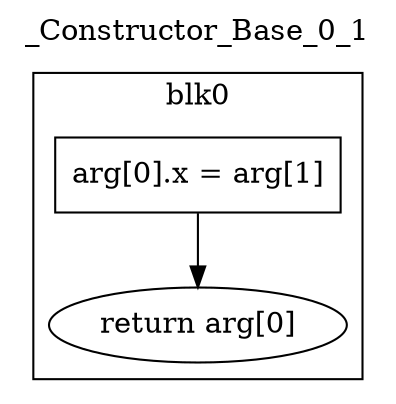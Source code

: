 digraph {
  rankdir=TB;
  b0_l0 -> b0_ret
  b0_l0 [label="arg[0].x = arg[1]\n", shape=box]
  b0_ret [label="return arg[0]"]
  subgraph cluster_b0 {
    label = "blk0";
    b0_l0;
    b0_ret;
  }
  labelloc="t"
  label="_Constructor_Base_0_1"
}